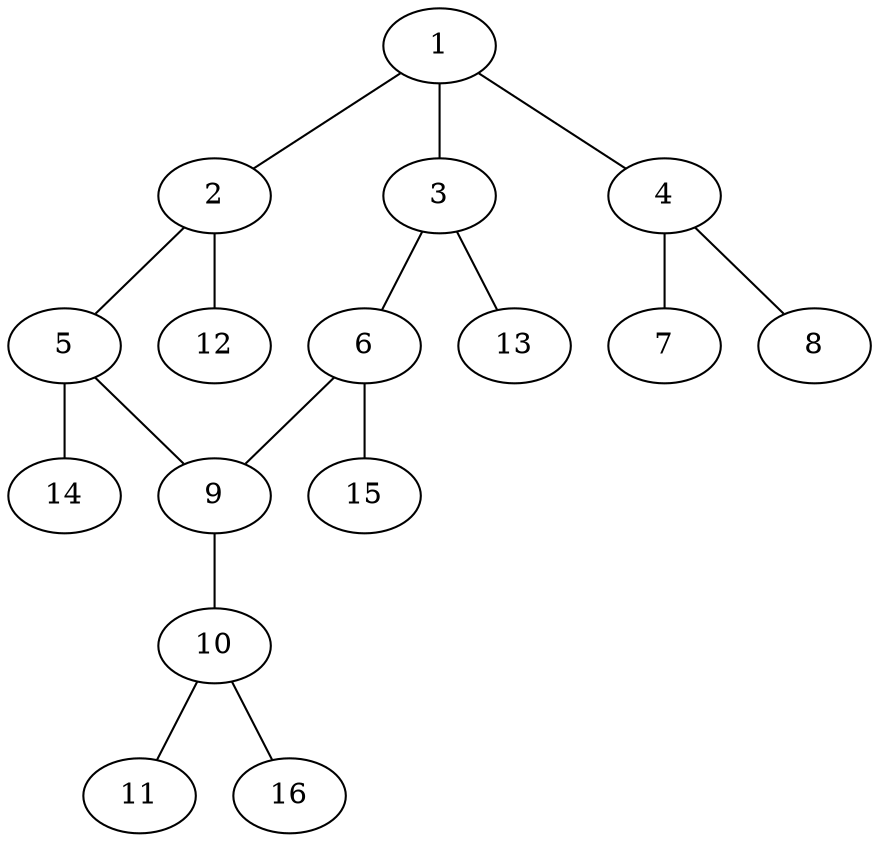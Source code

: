 graph molecule_1104 {
	1	 [chem=C];
	2	 [chem=C];
	1 -- 2	 [valence=1];
	3	 [chem=C];
	1 -- 3	 [valence=2];
	4	 [chem=N];
	1 -- 4	 [valence=1];
	5	 [chem=C];
	2 -- 5	 [valence=2];
	12	 [chem=H];
	2 -- 12	 [valence=1];
	6	 [chem=C];
	3 -- 6	 [valence=1];
	13	 [chem=H];
	3 -- 13	 [valence=1];
	7	 [chem=O];
	4 -- 7	 [valence=2];
	8	 [chem=O];
	4 -- 8	 [valence=1];
	9	 [chem=C];
	5 -- 9	 [valence=1];
	14	 [chem=H];
	5 -- 14	 [valence=1];
	6 -- 9	 [valence=2];
	15	 [chem=H];
	6 -- 15	 [valence=1];
	10	 [chem=C];
	9 -- 10	 [valence=1];
	11	 [chem=O];
	10 -- 11	 [valence=2];
	16	 [chem=H];
	10 -- 16	 [valence=1];
}
